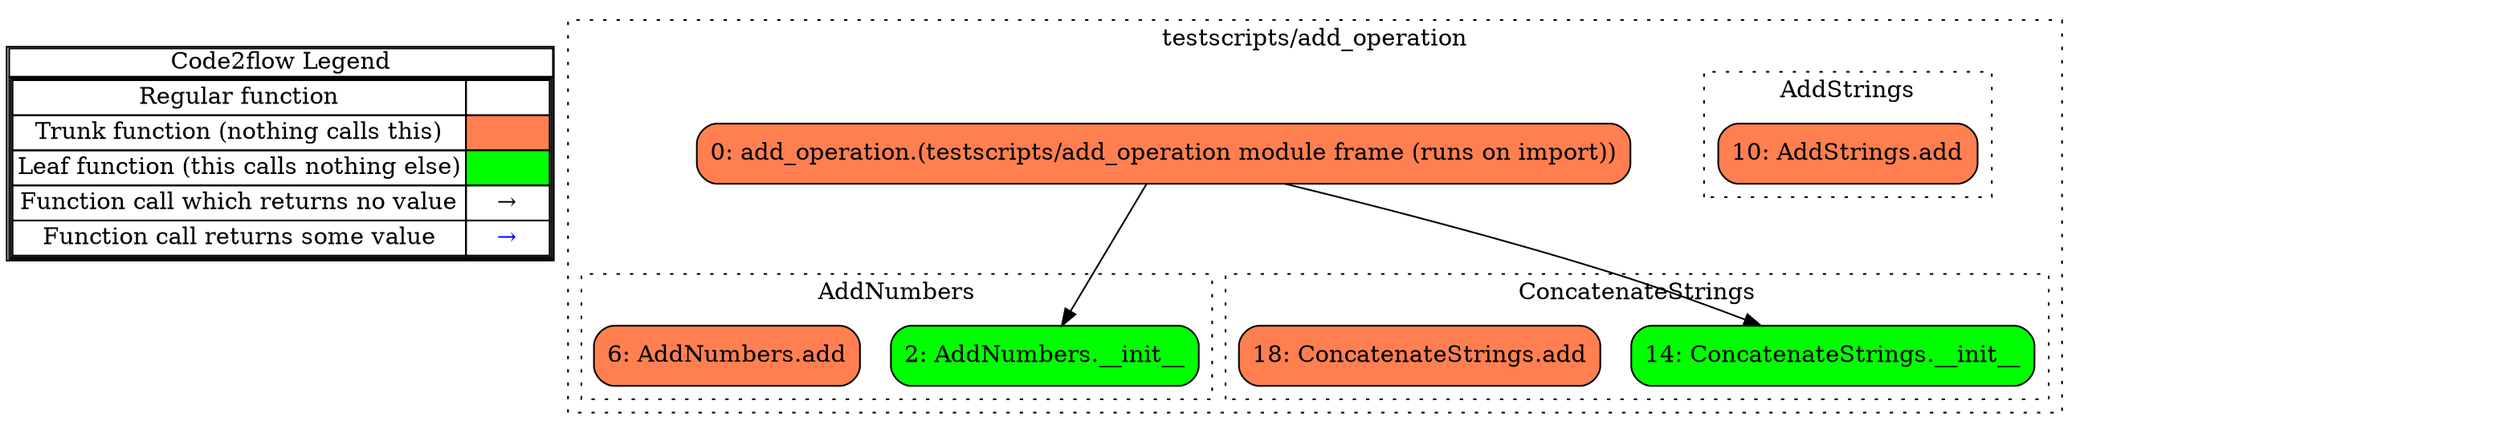digraph G {
concentrate = true;
			subgraph legend{
			rank = min;
			label = "legend";
			Legend [shape=none, margin=0, label = <
				<table cellspacing="0" cellpadding="0" border="1"><tr><td>Code2flow Legend</td></tr><tr><td>
				<table cellspacing="0">
				<tr><td>Regular function</td><td width="50px"></td></tr>
				<tr><td>Trunk function (nothing calls this)</td><td bgcolor='coral'></td></tr>
				<tr><td>Leaf function (this calls nothing else)</td><td bgcolor='green'></td></tr>
				<tr><td>Function call which returns no value</td><td>&#8594;</td></tr>
				<tr><td>Function call returns some value</td><td><font color='blue'>&#8594;</font></td></tr>
				</table></td></tr></table>
				>];}node9 [splines=ortho label = "0: add_operation.(testscripts/add_operation module frame (runs on import))" shape = "rect" style = "rounded,filled" fillcolor = "coral" ];
node2 [splines=ortho label = "2: AddNumbers.__init__" shape = "rect" style = "rounded,filled" fillcolor = "green" ];
node3 [splines=ortho label = "6: AddNumbers.add" shape = "rect" style = "rounded,filled" fillcolor = "coral" ];
node5 [splines=ortho label = "10: AddStrings.add" shape = "rect" style = "rounded,filled" fillcolor = "coral" ];
node7 [splines=ortho label = "14: ConcatenateStrings.__init__" shape = "rect" style = "rounded,filled" fillcolor = "green" ];
node8 [splines=ortho label = "18: ConcatenateStrings.add" shape = "rect" style = "rounded,filled" fillcolor = "coral" ];
pyan_run_time [label="0.010080099105834961", style="invis"];
node9 -> node2;
node9 -> node7;
subgraph clustertestscriptsadd_operation0{
node9 node2 node3 node5 node7 node8 ;
label="testscripts/add_operation";
style=filled;
color=black;
graph[style=dotted];
subgraph clusterAddNumbers1{
node2 node3 ;
label="AddNumbers";
style=filled;
color=black;
graph[style=dotted];
}subgraph clusterAddStrings4{
node5 ;
label="AddStrings";
style=filled;
color=black;
graph[style=dotted];
}subgraph clusterConcatenateStrings6{
node7 node8 ;
label="ConcatenateStrings";
style=filled;
color=black;
graph[style=dotted];
}};
}